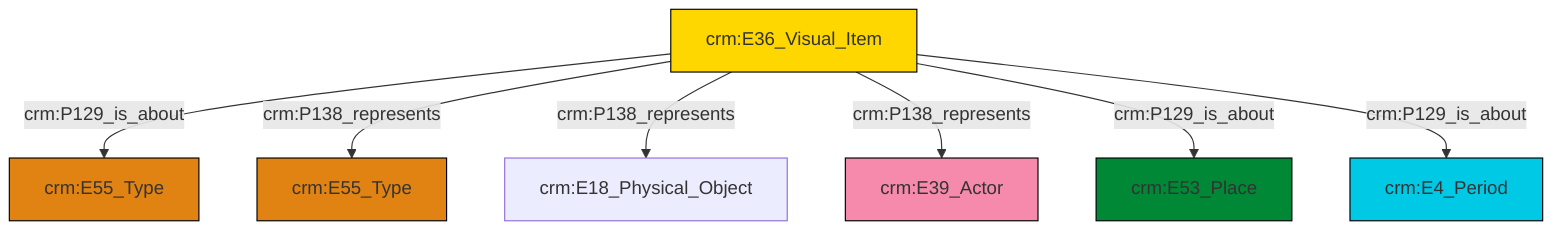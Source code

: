 graph TD
classDef Literal fill:#f2f2f2,stroke:#000000;
classDef CRM_Entity fill:#FFFFFF,stroke:#000000;
classDef Temporal_Entity fill:#00C9E6, stroke:#000000;
classDef Type fill:#E18312, stroke:#000000;
classDef Time-Span fill:#2C9C91, stroke:#000000;
classDef Appellation fill:#FFEB7F, stroke:#000000;
classDef Place fill:#008836, stroke:#000000;
classDef Persistent_Item fill:#B266B2, stroke:#000000;
classDef Conceptual_Object fill:#FFD700, stroke:#000000;
classDef Physical_Thing fill:#D2B48C, stroke:#000000;
classDef Actor fill:#f58aad, stroke:#000000;
classDef PC_Classes fill:#4ce600, stroke:#000000;
classDef Multi fill:#cccccc,stroke:#000000;

0["crm:E36_Visual_Item"]:::Conceptual_Object -->|crm:P129_is_about| 2["crm:E55_Type"]:::Type
0["crm:E36_Visual_Item"]:::Conceptual_Object -->|crm:P138_represents| 8["crm:E55_Type"]:::Type
0["crm:E36_Visual_Item"]:::Conceptual_Object -->|crm:P138_represents| 9["crm:E18_Physical_Object"]:::Default
0["crm:E36_Visual_Item"]:::Conceptual_Object -->|crm:P138_represents| 11["crm:E39_Actor"]:::Actor
0["crm:E36_Visual_Item"]:::Conceptual_Object -->|crm:P129_is_about| 3["crm:E53_Place"]:::Place
0["crm:E36_Visual_Item"]:::Conceptual_Object -->|crm:P129_is_about| 5["crm:E4_Period"]:::Temporal_Entity